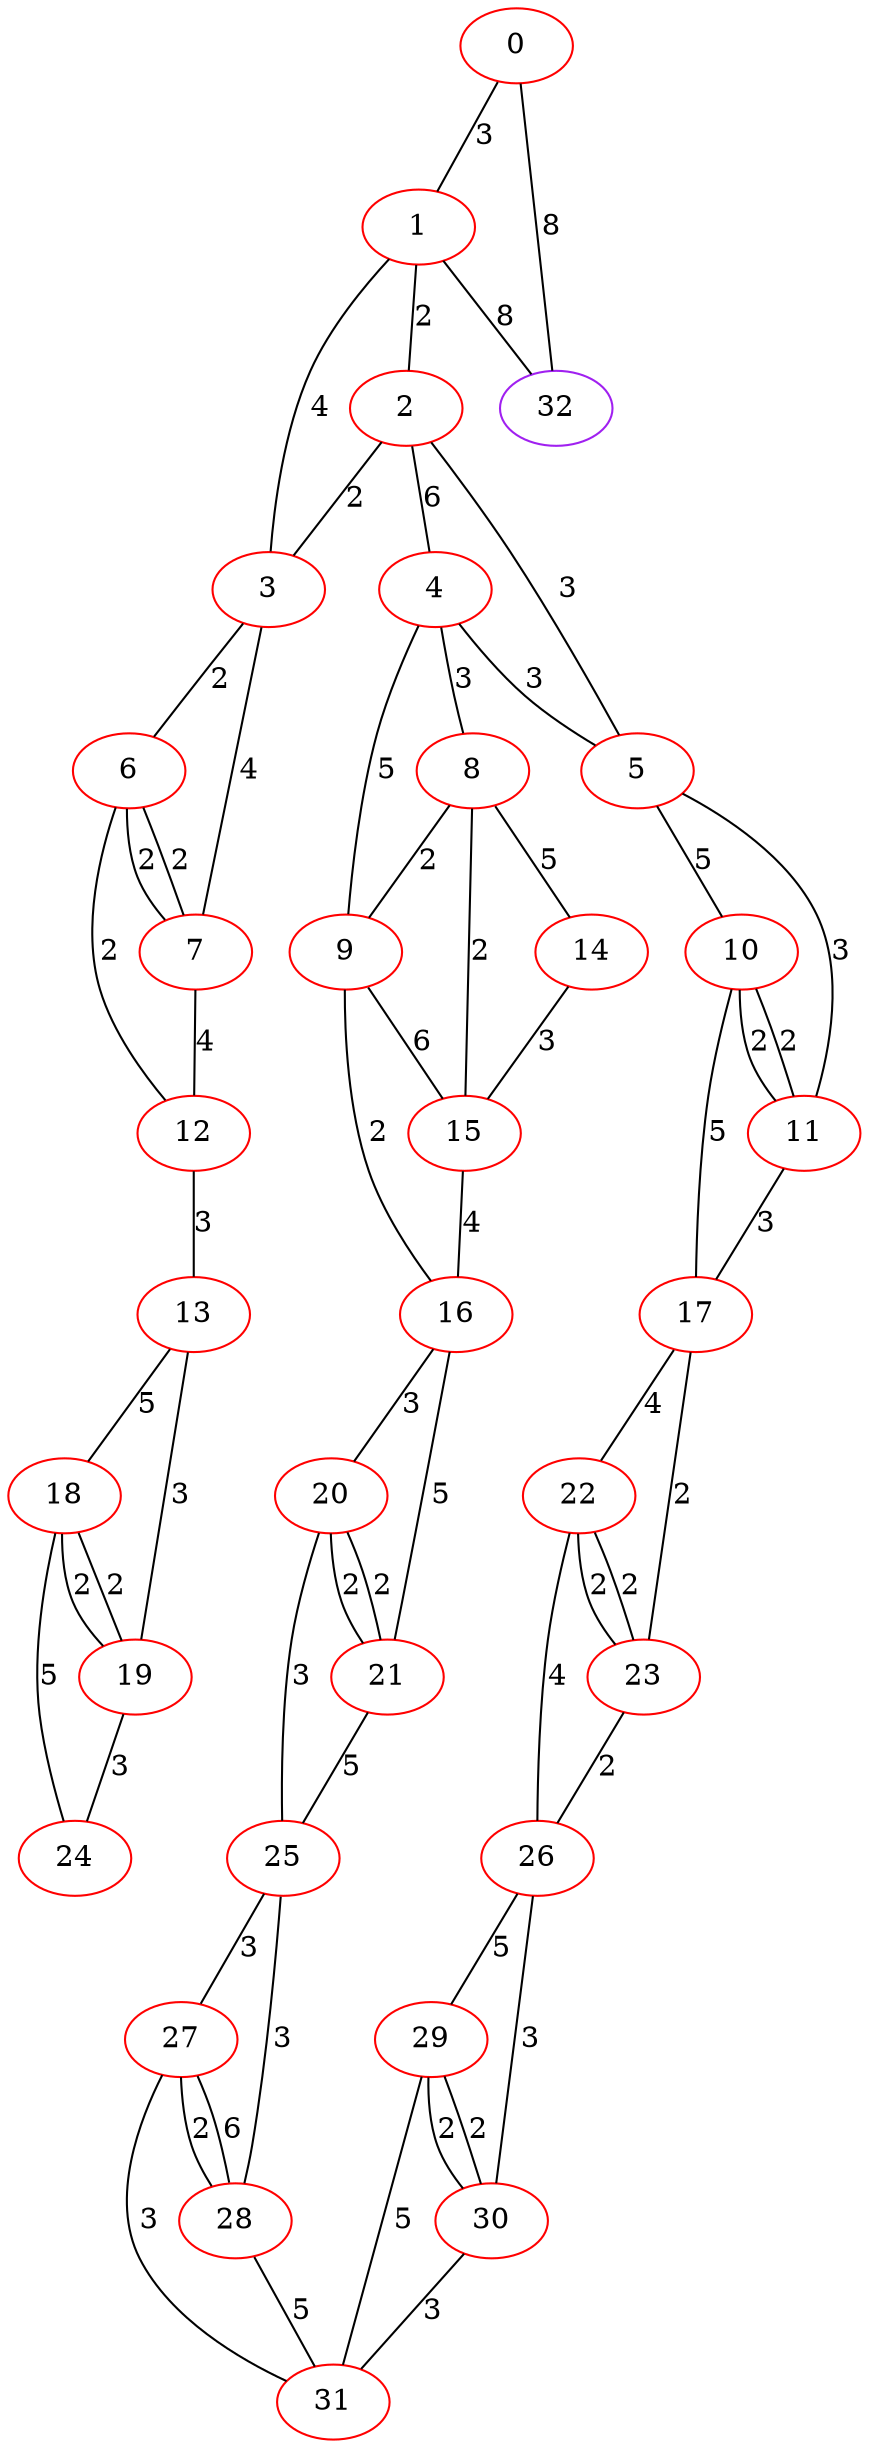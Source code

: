 graph "" {
0 [color=red, weight=1];
1 [color=red, weight=1];
2 [color=red, weight=1];
3 [color=red, weight=1];
4 [color=red, weight=1];
5 [color=red, weight=1];
6 [color=red, weight=1];
7 [color=red, weight=1];
8 [color=red, weight=1];
9 [color=red, weight=1];
10 [color=red, weight=1];
11 [color=red, weight=1];
12 [color=red, weight=1];
13 [color=red, weight=1];
14 [color=red, weight=1];
15 [color=red, weight=1];
16 [color=red, weight=1];
17 [color=red, weight=1];
18 [color=red, weight=1];
19 [color=red, weight=1];
20 [color=red, weight=1];
21 [color=red, weight=1];
22 [color=red, weight=1];
23 [color=red, weight=1];
24 [color=red, weight=1];
25 [color=red, weight=1];
26 [color=red, weight=1];
27 [color=red, weight=1];
28 [color=red, weight=1];
29 [color=red, weight=1];
30 [color=red, weight=1];
31 [color=red, weight=1];
32 [color=purple, weight=4];
0 -- 32  [key=0, label=8];
0 -- 1  [key=0, label=3];
1 -- 32  [key=0, label=8];
1 -- 2  [key=0, label=2];
1 -- 3  [key=0, label=4];
2 -- 3  [key=0, label=2];
2 -- 4  [key=0, label=6];
2 -- 5  [key=0, label=3];
3 -- 6  [key=0, label=2];
3 -- 7  [key=0, label=4];
4 -- 8  [key=0, label=3];
4 -- 9  [key=0, label=5];
4 -- 5  [key=0, label=3];
5 -- 11  [key=0, label=3];
5 -- 10  [key=0, label=5];
6 -- 12  [key=0, label=2];
6 -- 7  [key=0, label=2];
6 -- 7  [key=1, label=2];
7 -- 12  [key=0, label=4];
8 -- 9  [key=0, label=2];
8 -- 14  [key=0, label=5];
8 -- 15  [key=0, label=2];
9 -- 16  [key=0, label=2];
9 -- 15  [key=0, label=6];
10 -- 17  [key=0, label=5];
10 -- 11  [key=0, label=2];
10 -- 11  [key=1, label=2];
11 -- 17  [key=0, label=3];
12 -- 13  [key=0, label=3];
13 -- 18  [key=0, label=5];
13 -- 19  [key=0, label=3];
14 -- 15  [key=0, label=3];
15 -- 16  [key=0, label=4];
16 -- 20  [key=0, label=3];
16 -- 21  [key=0, label=5];
17 -- 22  [key=0, label=4];
17 -- 23  [key=0, label=2];
18 -- 24  [key=0, label=5];
18 -- 19  [key=0, label=2];
18 -- 19  [key=1, label=2];
19 -- 24  [key=0, label=3];
20 -- 25  [key=0, label=3];
20 -- 21  [key=0, label=2];
20 -- 21  [key=1, label=2];
21 -- 25  [key=0, label=5];
22 -- 26  [key=0, label=4];
22 -- 23  [key=0, label=2];
22 -- 23  [key=1, label=2];
23 -- 26  [key=0, label=2];
25 -- 27  [key=0, label=3];
25 -- 28  [key=0, label=3];
26 -- 29  [key=0, label=5];
26 -- 30  [key=0, label=3];
27 -- 28  [key=0, label=2];
27 -- 28  [key=1, label=6];
27 -- 31  [key=0, label=3];
28 -- 31  [key=0, label=5];
29 -- 30  [key=0, label=2];
29 -- 30  [key=1, label=2];
29 -- 31  [key=0, label=5];
30 -- 31  [key=0, label=3];
}
